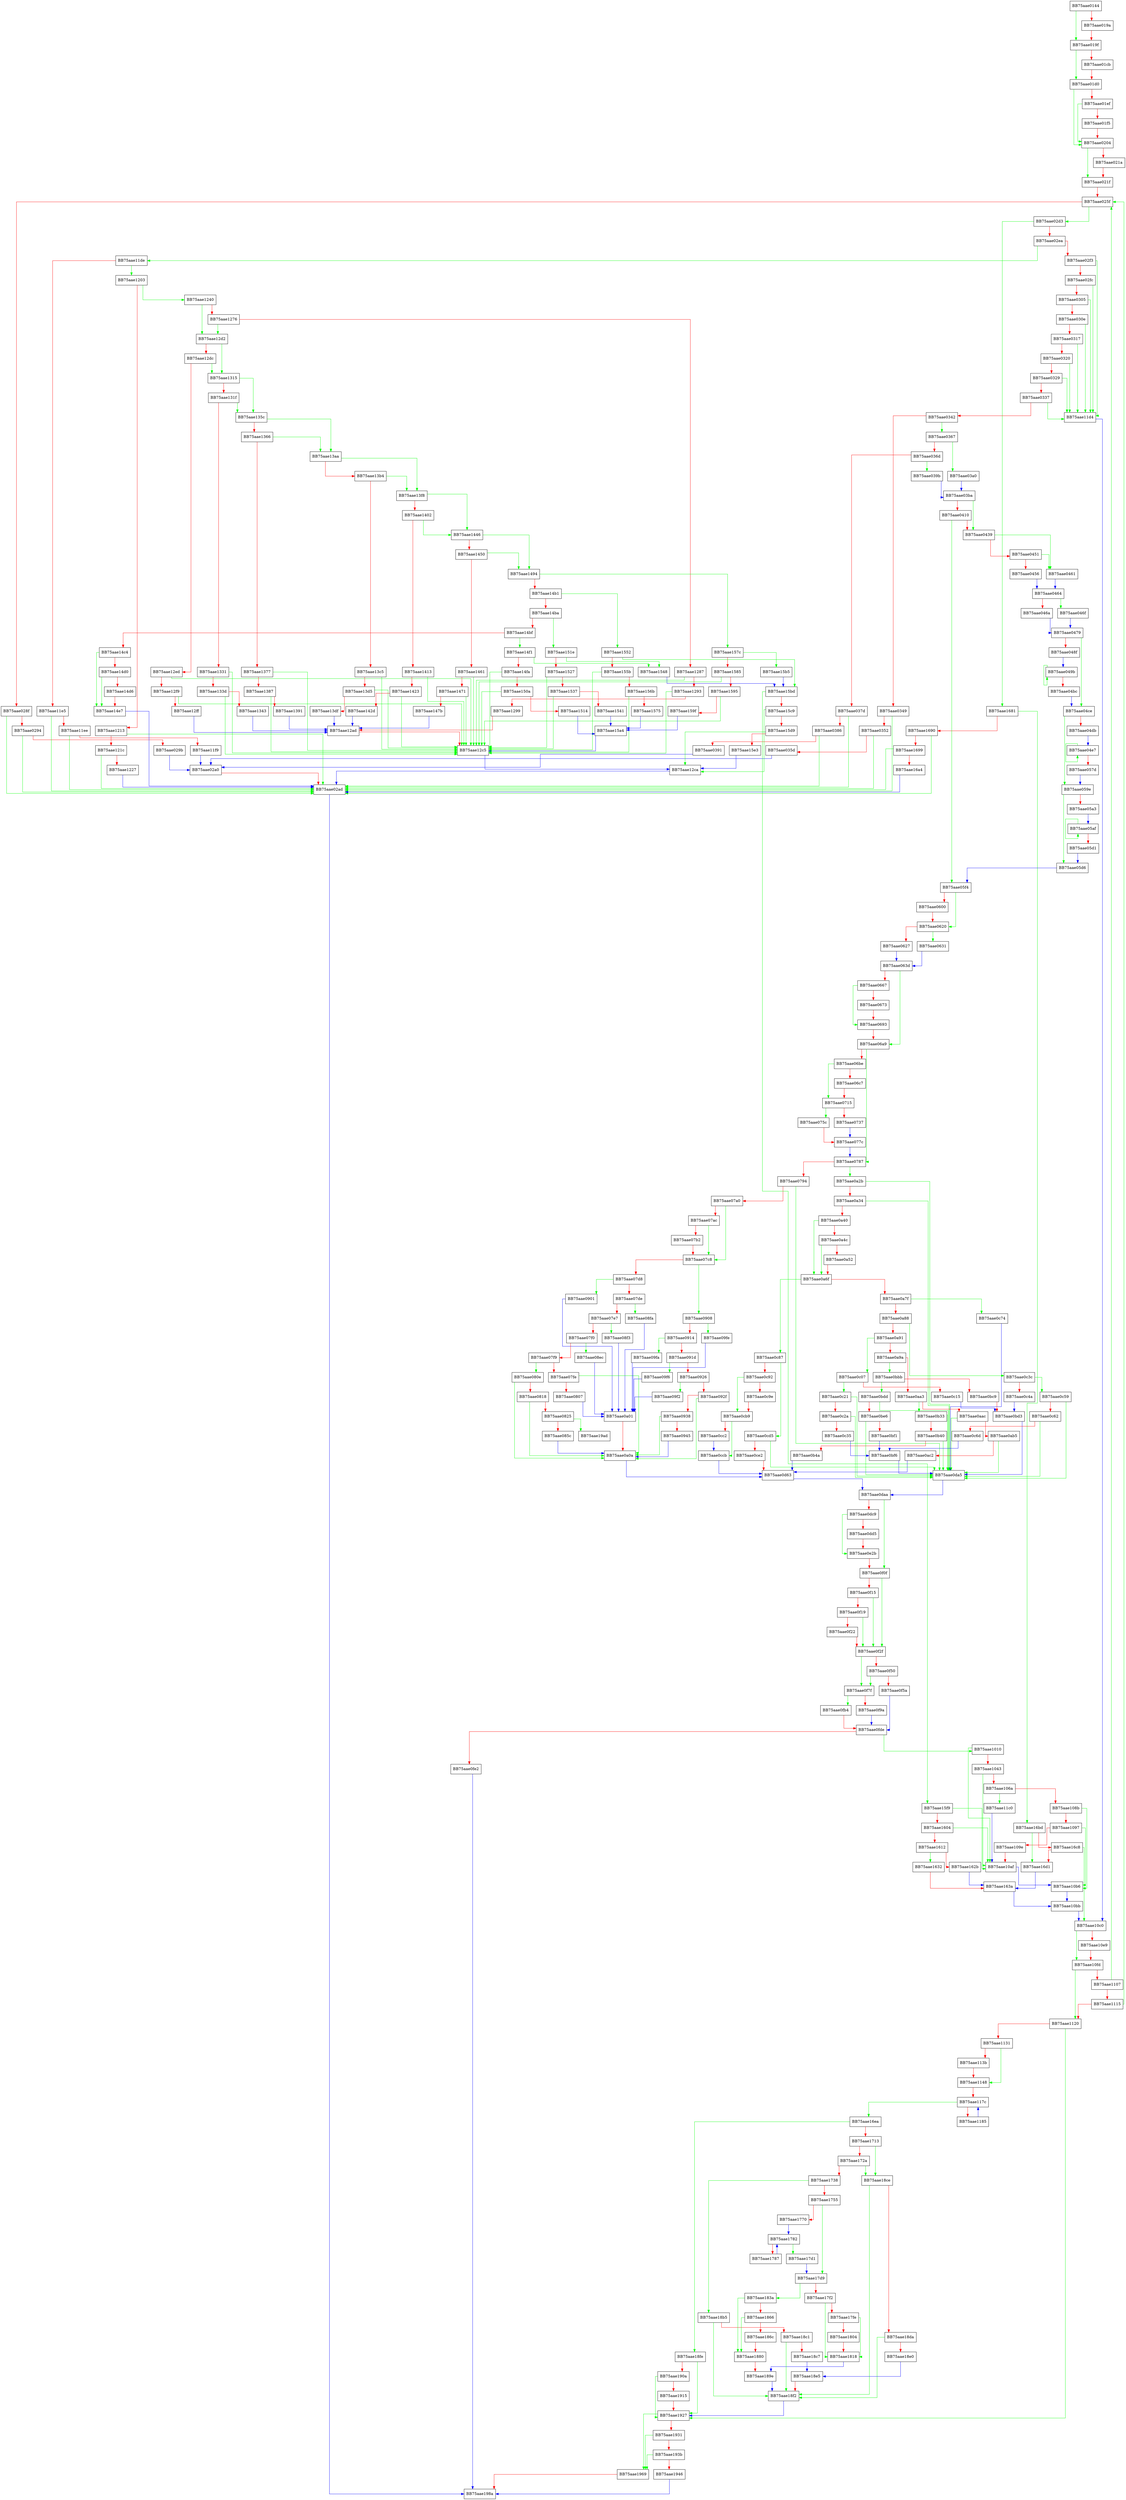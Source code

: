 digraph ProcessBlobData {
  node [shape="box"];
  graph [splines=ortho];
  BB75aae0144 -> BB75aae019f [color="green"];
  BB75aae0144 -> BB75aae019a [color="red"];
  BB75aae019a -> BB75aae019f [color="red"];
  BB75aae019f -> BB75aae01d0 [color="green"];
  BB75aae019f -> BB75aae01cb [color="red"];
  BB75aae01cb -> BB75aae01d0 [color="red"];
  BB75aae01d0 -> BB75aae0204 [color="green"];
  BB75aae01d0 -> BB75aae01ef [color="red"];
  BB75aae01ef -> BB75aae0204 [color="green"];
  BB75aae01ef -> BB75aae01f5 [color="red"];
  BB75aae01f5 -> BB75aae0204 [color="red"];
  BB75aae0204 -> BB75aae021f [color="green"];
  BB75aae0204 -> BB75aae021a [color="red"];
  BB75aae021a -> BB75aae021f [color="red"];
  BB75aae021f -> BB75aae025f [color="red"];
  BB75aae025f -> BB75aae02d3 [color="green"];
  BB75aae025f -> BB75aae028f [color="red"];
  BB75aae028f -> BB75aae02ad [color="green"];
  BB75aae028f -> BB75aae0294 [color="red"];
  BB75aae0294 -> BB75aae02ad [color="green"];
  BB75aae0294 -> BB75aae029b [color="red"];
  BB75aae029b -> BB75aae02a0 [color="blue"];
  BB75aae02a0 -> BB75aae02ad [color="red"];
  BB75aae02ad -> BB75aae198a [color="blue"];
  BB75aae02d3 -> BB75aae1681 [color="green"];
  BB75aae02d3 -> BB75aae02ea [color="red"];
  BB75aae02ea -> BB75aae11de [color="green"];
  BB75aae02ea -> BB75aae02f3 [color="red"];
  BB75aae02f3 -> BB75aae11d4 [color="green"];
  BB75aae02f3 -> BB75aae02fc [color="red"];
  BB75aae02fc -> BB75aae11d4 [color="green"];
  BB75aae02fc -> BB75aae0305 [color="red"];
  BB75aae0305 -> BB75aae11d4 [color="green"];
  BB75aae0305 -> BB75aae030e [color="red"];
  BB75aae030e -> BB75aae11d4 [color="green"];
  BB75aae030e -> BB75aae0317 [color="red"];
  BB75aae0317 -> BB75aae11d4 [color="green"];
  BB75aae0317 -> BB75aae0320 [color="red"];
  BB75aae0320 -> BB75aae11d4 [color="green"];
  BB75aae0320 -> BB75aae0329 [color="red"];
  BB75aae0329 -> BB75aae11d4 [color="green"];
  BB75aae0329 -> BB75aae0337 [color="red"];
  BB75aae0337 -> BB75aae11d4 [color="green"];
  BB75aae0337 -> BB75aae0342 [color="red"];
  BB75aae0342 -> BB75aae0367 [color="green"];
  BB75aae0342 -> BB75aae0349 [color="red"];
  BB75aae0349 -> BB75aae02ad [color="green"];
  BB75aae0349 -> BB75aae0352 [color="red"];
  BB75aae0352 -> BB75aae02ad [color="green"];
  BB75aae0352 -> BB75aae035d [color="red"];
  BB75aae035d -> BB75aae02a0 [color="blue"];
  BB75aae0367 -> BB75aae03a0 [color="green"];
  BB75aae0367 -> BB75aae036d [color="red"];
  BB75aae036d -> BB75aae039b [color="green"];
  BB75aae036d -> BB75aae037d [color="red"];
  BB75aae037d -> BB75aae02ad [color="green"];
  BB75aae037d -> BB75aae0386 [color="red"];
  BB75aae0386 -> BB75aae02ad [color="green"];
  BB75aae0386 -> BB75aae0391 [color="red"];
  BB75aae0391 -> BB75aae02a0 [color="blue"];
  BB75aae039b -> BB75aae03ba [color="blue"];
  BB75aae03a0 -> BB75aae03ba [color="blue"];
  BB75aae03ba -> BB75aae0439 [color="green"];
  BB75aae03ba -> BB75aae0410 [color="red"];
  BB75aae0410 -> BB75aae05f4 [color="green"];
  BB75aae0410 -> BB75aae0439 [color="red"];
  BB75aae0439 -> BB75aae0461 [color="green"];
  BB75aae0439 -> BB75aae0451 [color="red"];
  BB75aae0451 -> BB75aae0461 [color="green"];
  BB75aae0451 -> BB75aae0456 [color="red"];
  BB75aae0456 -> BB75aae0464 [color="blue"];
  BB75aae0461 -> BB75aae0464 [color="blue"];
  BB75aae0464 -> BB75aae046f [color="green"];
  BB75aae0464 -> BB75aae046a [color="red"];
  BB75aae046a -> BB75aae0479 [color="blue"];
  BB75aae046f -> BB75aae0479 [color="blue"];
  BB75aae0479 -> BB75aae04ce [color="green"];
  BB75aae0479 -> BB75aae048f [color="red"];
  BB75aae048f -> BB75aae049b [color="blue"];
  BB75aae049b -> BB75aae049b [color="green"];
  BB75aae049b -> BB75aae04bc [color="red"];
  BB75aae04bc -> BB75aae04ce [color="blue"];
  BB75aae04ce -> BB75aae059e [color="green"];
  BB75aae04ce -> BB75aae04db [color="red"];
  BB75aae04db -> BB75aae04e7 [color="blue"];
  BB75aae04e7 -> BB75aae04e7 [color="green"];
  BB75aae04e7 -> BB75aae057d [color="red"];
  BB75aae057d -> BB75aae059e [color="blue"];
  BB75aae059e -> BB75aae05d6 [color="green"];
  BB75aae059e -> BB75aae05a3 [color="red"];
  BB75aae05a3 -> BB75aae05af [color="blue"];
  BB75aae05af -> BB75aae05af [color="green"];
  BB75aae05af -> BB75aae05d1 [color="red"];
  BB75aae05d1 -> BB75aae05d6 [color="blue"];
  BB75aae05d6 -> BB75aae05f4 [color="blue"];
  BB75aae05f4 -> BB75aae0620 [color="green"];
  BB75aae05f4 -> BB75aae0600 [color="red"];
  BB75aae0600 -> BB75aae0620 [color="red"];
  BB75aae0620 -> BB75aae0631 [color="green"];
  BB75aae0620 -> BB75aae0627 [color="red"];
  BB75aae0627 -> BB75aae063d [color="blue"];
  BB75aae0631 -> BB75aae063d [color="blue"];
  BB75aae063d -> BB75aae06a9 [color="green"];
  BB75aae063d -> BB75aae0667 [color="red"];
  BB75aae0667 -> BB75aae0693 [color="green"];
  BB75aae0667 -> BB75aae0673 [color="red"];
  BB75aae0673 -> BB75aae0693 [color="red"];
  BB75aae0693 -> BB75aae06a9 [color="red"];
  BB75aae06a9 -> BB75aae0787 [color="green"];
  BB75aae06a9 -> BB75aae06be [color="red"];
  BB75aae06be -> BB75aae0715 [color="green"];
  BB75aae06be -> BB75aae06c7 [color="red"];
  BB75aae06c7 -> BB75aae0715 [color="red"];
  BB75aae0715 -> BB75aae075c [color="green"];
  BB75aae0715 -> BB75aae0737 [color="red"];
  BB75aae0737 -> BB75aae077c [color="blue"];
  BB75aae075c -> BB75aae077c [color="red"];
  BB75aae077c -> BB75aae0787 [color="blue"];
  BB75aae0787 -> BB75aae0a2b [color="green"];
  BB75aae0787 -> BB75aae0794 [color="red"];
  BB75aae0794 -> BB75aae0da5 [color="green"];
  BB75aae0794 -> BB75aae07a0 [color="red"];
  BB75aae07a0 -> BB75aae07c8 [color="green"];
  BB75aae07a0 -> BB75aae07ac [color="red"];
  BB75aae07ac -> BB75aae07c8 [color="green"];
  BB75aae07ac -> BB75aae07b2 [color="red"];
  BB75aae07b2 -> BB75aae07c8 [color="red"];
  BB75aae07c8 -> BB75aae0908 [color="green"];
  BB75aae07c8 -> BB75aae07d8 [color="red"];
  BB75aae07d8 -> BB75aae0901 [color="green"];
  BB75aae07d8 -> BB75aae07de [color="red"];
  BB75aae07de -> BB75aae08fa [color="green"];
  BB75aae07de -> BB75aae07e7 [color="red"];
  BB75aae07e7 -> BB75aae08f3 [color="green"];
  BB75aae07e7 -> BB75aae07f0 [color="red"];
  BB75aae07f0 -> BB75aae08ec [color="green"];
  BB75aae07f0 -> BB75aae07f9 [color="red"];
  BB75aae07f9 -> BB75aae080e [color="green"];
  BB75aae07f9 -> BB75aae07fe [color="red"];
  BB75aae07fe -> BB75aae0a0a [color="green"];
  BB75aae07fe -> BB75aae0807 [color="red"];
  BB75aae0807 -> BB75aae0a01 [color="blue"];
  BB75aae080e -> BB75aae0a0a [color="green"];
  BB75aae080e -> BB75aae0818 [color="red"];
  BB75aae0818 -> BB75aae0a0a [color="green"];
  BB75aae0818 -> BB75aae0825 [color="red"];
  BB75aae0825 -> BB75aae19ad [color="green"];
  BB75aae0825 -> BB75aae085c [color="red"];
  BB75aae085c -> BB75aae0a0a [color="blue"];
  BB75aae08ec -> BB75aae0a01 [color="blue"];
  BB75aae08f3 -> BB75aae0a01 [color="blue"];
  BB75aae08fa -> BB75aae0a01 [color="blue"];
  BB75aae0901 -> BB75aae0a01 [color="blue"];
  BB75aae0908 -> BB75aae09fe [color="green"];
  BB75aae0908 -> BB75aae0914 [color="red"];
  BB75aae0914 -> BB75aae09fa [color="green"];
  BB75aae0914 -> BB75aae091d [color="red"];
  BB75aae091d -> BB75aae09f6 [color="green"];
  BB75aae091d -> BB75aae0926 [color="red"];
  BB75aae0926 -> BB75aae09f2 [color="green"];
  BB75aae0926 -> BB75aae092f [color="red"];
  BB75aae092f -> BB75aae0a0a [color="green"];
  BB75aae092f -> BB75aae0938 [color="red"];
  BB75aae0938 -> BB75aae0a0a [color="green"];
  BB75aae0938 -> BB75aae0945 [color="red"];
  BB75aae0945 -> BB75aae0a0a [color="blue"];
  BB75aae09f2 -> BB75aae0a01 [color="blue"];
  BB75aae09f6 -> BB75aae0a01 [color="blue"];
  BB75aae09fa -> BB75aae0a01 [color="blue"];
  BB75aae09fe -> BB75aae0a01 [color="blue"];
  BB75aae0a01 -> BB75aae0a0a [color="red"];
  BB75aae0a0a -> BB75aae0d63 [color="blue"];
  BB75aae0a2b -> BB75aae0da5 [color="green"];
  BB75aae0a2b -> BB75aae0a34 [color="red"];
  BB75aae0a34 -> BB75aae0da5 [color="green"];
  BB75aae0a34 -> BB75aae0a40 [color="red"];
  BB75aae0a40 -> BB75aae0a6f [color="green"];
  BB75aae0a40 -> BB75aae0a4c [color="red"];
  BB75aae0a4c -> BB75aae0a6f [color="green"];
  BB75aae0a4c -> BB75aae0a52 [color="red"];
  BB75aae0a52 -> BB75aae0a6f [color="red"];
  BB75aae0a6f -> BB75aae0c87 [color="green"];
  BB75aae0a6f -> BB75aae0a7f [color="red"];
  BB75aae0a7f -> BB75aae0c74 [color="green"];
  BB75aae0a7f -> BB75aae0a88 [color="red"];
  BB75aae0a88 -> BB75aae0c3c [color="green"];
  BB75aae0a88 -> BB75aae0a91 [color="red"];
  BB75aae0a91 -> BB75aae0c07 [color="green"];
  BB75aae0a91 -> BB75aae0a9a [color="red"];
  BB75aae0a9a -> BB75aae0bbb [color="green"];
  BB75aae0a9a -> BB75aae0aa3 [color="red"];
  BB75aae0aa3 -> BB75aae0b33 [color="green"];
  BB75aae0aa3 -> BB75aae0aac [color="red"];
  BB75aae0aac -> BB75aae0da5 [color="green"];
  BB75aae0aac -> BB75aae0ab5 [color="red"];
  BB75aae0ab5 -> BB75aae0da5 [color="green"];
  BB75aae0ab5 -> BB75aae0ac2 [color="red"];
  BB75aae0ac2 -> BB75aae0d63 [color="blue"];
  BB75aae0b33 -> BB75aae0da5 [color="green"];
  BB75aae0b33 -> BB75aae0b40 [color="red"];
  BB75aae0b40 -> BB75aae0da5 [color="green"];
  BB75aae0b40 -> BB75aae0b4a [color="red"];
  BB75aae0b4a -> BB75aae0d63 [color="blue"];
  BB75aae0bbb -> BB75aae0bdd [color="green"];
  BB75aae0bbb -> BB75aae0bc9 [color="red"];
  BB75aae0bc9 -> BB75aae0bd3 [color="red"];
  BB75aae0bd3 -> BB75aae0da5 [color="blue"];
  BB75aae0bdd -> BB75aae0da5 [color="green"];
  BB75aae0bdd -> BB75aae0be6 [color="red"];
  BB75aae0be6 -> BB75aae0da5 [color="green"];
  BB75aae0be6 -> BB75aae0bf1 [color="red"];
  BB75aae0bf1 -> BB75aae0bf6 [color="blue"];
  BB75aae0bf6 -> BB75aae0da5 [color="blue"];
  BB75aae0c07 -> BB75aae0c21 [color="green"];
  BB75aae0c07 -> BB75aae0c15 [color="red"];
  BB75aae0c15 -> BB75aae0bd3 [color="blue"];
  BB75aae0c21 -> BB75aae0da5 [color="green"];
  BB75aae0c21 -> BB75aae0c2a [color="red"];
  BB75aae0c2a -> BB75aae0da5 [color="green"];
  BB75aae0c2a -> BB75aae0c35 [color="red"];
  BB75aae0c35 -> BB75aae0bf6 [color="blue"];
  BB75aae0c3c -> BB75aae0c59 [color="green"];
  BB75aae0c3c -> BB75aae0c4a [color="red"];
  BB75aae0c4a -> BB75aae0bd3 [color="blue"];
  BB75aae0c59 -> BB75aae0da5 [color="green"];
  BB75aae0c59 -> BB75aae0c62 [color="red"];
  BB75aae0c62 -> BB75aae0da5 [color="green"];
  BB75aae0c62 -> BB75aae0c6d [color="red"];
  BB75aae0c6d -> BB75aae0bf6 [color="blue"];
  BB75aae0c74 -> BB75aae0da5 [color="blue"];
  BB75aae0c87 -> BB75aae0cd5 [color="green"];
  BB75aae0c87 -> BB75aae0c92 [color="red"];
  BB75aae0c92 -> BB75aae0cb9 [color="green"];
  BB75aae0c92 -> BB75aae0c9e [color="red"];
  BB75aae0c9e -> BB75aae0cb9 [color="red"];
  BB75aae0cb9 -> BB75aae0ccb [color="green"];
  BB75aae0cb9 -> BB75aae0cc2 [color="red"];
  BB75aae0cc2 -> BB75aae0ccb [color="blue"];
  BB75aae0ccb -> BB75aae0d63 [color="blue"];
  BB75aae0cd5 -> BB75aae0da5 [color="green"];
  BB75aae0cd5 -> BB75aae0ce2 [color="red"];
  BB75aae0ce2 -> BB75aae0d63 [color="red"];
  BB75aae0d63 -> BB75aae0daa [color="blue"];
  BB75aae0da5 -> BB75aae0daa [color="blue"];
  BB75aae0daa -> BB75aae0f0f [color="green"];
  BB75aae0daa -> BB75aae0dc9 [color="red"];
  BB75aae0dc9 -> BB75aae0e2b [color="green"];
  BB75aae0dc9 -> BB75aae0dd5 [color="red"];
  BB75aae0dd5 -> BB75aae0e2b [color="red"];
  BB75aae0e2b -> BB75aae0f0f [color="red"];
  BB75aae0f0f -> BB75aae0f2f [color="green"];
  BB75aae0f0f -> BB75aae0f15 [color="red"];
  BB75aae0f15 -> BB75aae0f2f [color="green"];
  BB75aae0f15 -> BB75aae0f19 [color="red"];
  BB75aae0f19 -> BB75aae0f2f [color="green"];
  BB75aae0f19 -> BB75aae0f22 [color="red"];
  BB75aae0f22 -> BB75aae0f2f [color="red"];
  BB75aae0f2f -> BB75aae0f7f [color="green"];
  BB75aae0f2f -> BB75aae0f50 [color="red"];
  BB75aae0f50 -> BB75aae0f7f [color="green"];
  BB75aae0f50 -> BB75aae0f5a [color="red"];
  BB75aae0f5a -> BB75aae0fde [color="blue"];
  BB75aae0f7f -> BB75aae0fb4 [color="green"];
  BB75aae0f7f -> BB75aae0f9a [color="red"];
  BB75aae0f9a -> BB75aae0fde [color="blue"];
  BB75aae0fb4 -> BB75aae0fde [color="red"];
  BB75aae0fde -> BB75aae1010 [color="green"];
  BB75aae0fde -> BB75aae0fe2 [color="red"];
  BB75aae0fe2 -> BB75aae198a [color="blue"];
  BB75aae1010 -> BB75aae10af [color="green"];
  BB75aae1010 -> BB75aae1043 [color="red"];
  BB75aae1043 -> BB75aae10af [color="green"];
  BB75aae1043 -> BB75aae106a [color="red"];
  BB75aae106a -> BB75aae11c0 [color="green"];
  BB75aae106a -> BB75aae108b [color="red"];
  BB75aae108b -> BB75aae10b6 [color="green"];
  BB75aae108b -> BB75aae1097 [color="red"];
  BB75aae1097 -> BB75aae10b6 [color="green"];
  BB75aae1097 -> BB75aae109e [color="red"];
  BB75aae109e -> BB75aae10af [color="red"];
  BB75aae10af -> BB75aae10b6 [color="blue"];
  BB75aae10b6 -> BB75aae10bb [color="blue"];
  BB75aae10bb -> BB75aae10c0 [color="blue"];
  BB75aae10c0 -> BB75aae10fd [color="green"];
  BB75aae10c0 -> BB75aae10e9 [color="red"];
  BB75aae10e9 -> BB75aae10fd [color="red"];
  BB75aae10fd -> BB75aae1120 [color="green"];
  BB75aae10fd -> BB75aae1107 [color="red"];
  BB75aae1107 -> BB75aae025f [color="green"];
  BB75aae1107 -> BB75aae1115 [color="red"];
  BB75aae1115 -> BB75aae025f [color="green"];
  BB75aae1115 -> BB75aae1120 [color="red"];
  BB75aae1120 -> BB75aae1927 [color="green"];
  BB75aae1120 -> BB75aae1131 [color="red"];
  BB75aae1131 -> BB75aae1148 [color="green"];
  BB75aae1131 -> BB75aae113b [color="red"];
  BB75aae113b -> BB75aae1148 [color="red"];
  BB75aae1148 -> BB75aae117c [color="red"];
  BB75aae117c -> BB75aae16ea [color="green"];
  BB75aae117c -> BB75aae1185 [color="red"];
  BB75aae1185 -> BB75aae117c [color="blue"];
  BB75aae11c0 -> BB75aae10af [color="blue"];
  BB75aae11d4 -> BB75aae10c0 [color="blue"];
  BB75aae11de -> BB75aae1203 [color="green"];
  BB75aae11de -> BB75aae11e5 [color="red"];
  BB75aae11e5 -> BB75aae02ad [color="green"];
  BB75aae11e5 -> BB75aae11ee [color="red"];
  BB75aae11ee -> BB75aae02ad [color="green"];
  BB75aae11ee -> BB75aae11f9 [color="red"];
  BB75aae11f9 -> BB75aae02a0 [color="blue"];
  BB75aae1203 -> BB75aae1240 [color="green"];
  BB75aae1203 -> BB75aae1213 [color="red"];
  BB75aae1213 -> BB75aae02ad [color="green"];
  BB75aae1213 -> BB75aae121c [color="red"];
  BB75aae121c -> BB75aae02ad [color="green"];
  BB75aae121c -> BB75aae1227 [color="red"];
  BB75aae1227 -> BB75aae02ad [color="blue"];
  BB75aae1240 -> BB75aae12d2 [color="green"];
  BB75aae1240 -> BB75aae1276 [color="red"];
  BB75aae1276 -> BB75aae12d2 [color="green"];
  BB75aae1276 -> BB75aae1287 [color="red"];
  BB75aae1287 -> BB75aae12c5 [color="green"];
  BB75aae1287 -> BB75aae1293 [color="red"];
  BB75aae1293 -> BB75aae12c5 [color="green"];
  BB75aae1293 -> BB75aae1299 [color="red"];
  BB75aae1299 -> BB75aae12ad [color="red"];
  BB75aae12ad -> BB75aae12c5 [color="red"];
  BB75aae12c5 -> BB75aae12ca [color="blue"];
  BB75aae12ca -> BB75aae02ad [color="blue"];
  BB75aae12d2 -> BB75aae1315 [color="green"];
  BB75aae12d2 -> BB75aae12dc [color="red"];
  BB75aae12dc -> BB75aae1315 [color="green"];
  BB75aae12dc -> BB75aae12ed [color="red"];
  BB75aae12ed -> BB75aae12c5 [color="green"];
  BB75aae12ed -> BB75aae12f9 [color="red"];
  BB75aae12f9 -> BB75aae12c5 [color="green"];
  BB75aae12f9 -> BB75aae12ff [color="red"];
  BB75aae12ff -> BB75aae12ad [color="blue"];
  BB75aae1315 -> BB75aae135c [color="green"];
  BB75aae1315 -> BB75aae131f [color="red"];
  BB75aae131f -> BB75aae135c [color="green"];
  BB75aae131f -> BB75aae1331 [color="red"];
  BB75aae1331 -> BB75aae12c5 [color="green"];
  BB75aae1331 -> BB75aae133d [color="red"];
  BB75aae133d -> BB75aae12c5 [color="green"];
  BB75aae133d -> BB75aae1343 [color="red"];
  BB75aae1343 -> BB75aae12ad [color="blue"];
  BB75aae135c -> BB75aae13aa [color="green"];
  BB75aae135c -> BB75aae1366 [color="red"];
  BB75aae1366 -> BB75aae13aa [color="green"];
  BB75aae1366 -> BB75aae1377 [color="red"];
  BB75aae1377 -> BB75aae12c5 [color="green"];
  BB75aae1377 -> BB75aae1387 [color="red"];
  BB75aae1387 -> BB75aae12c5 [color="green"];
  BB75aae1387 -> BB75aae1391 [color="red"];
  BB75aae1391 -> BB75aae12ad [color="blue"];
  BB75aae13aa -> BB75aae13f8 [color="green"];
  BB75aae13aa -> BB75aae13b4 [color="red"];
  BB75aae13b4 -> BB75aae13f8 [color="green"];
  BB75aae13b4 -> BB75aae13c5 [color="red"];
  BB75aae13c5 -> BB75aae12c5 [color="green"];
  BB75aae13c5 -> BB75aae13d5 [color="red"];
  BB75aae13d5 -> BB75aae12c5 [color="green"];
  BB75aae13d5 -> BB75aae13df [color="red"];
  BB75aae13df -> BB75aae12ad [color="blue"];
  BB75aae13f8 -> BB75aae1446 [color="green"];
  BB75aae13f8 -> BB75aae1402 [color="red"];
  BB75aae1402 -> BB75aae1446 [color="green"];
  BB75aae1402 -> BB75aae1413 [color="red"];
  BB75aae1413 -> BB75aae12c5 [color="green"];
  BB75aae1413 -> BB75aae1423 [color="red"];
  BB75aae1423 -> BB75aae12c5 [color="green"];
  BB75aae1423 -> BB75aae142d [color="red"];
  BB75aae142d -> BB75aae12ad [color="blue"];
  BB75aae1446 -> BB75aae1494 [color="green"];
  BB75aae1446 -> BB75aae1450 [color="red"];
  BB75aae1450 -> BB75aae1494 [color="green"];
  BB75aae1450 -> BB75aae1461 [color="red"];
  BB75aae1461 -> BB75aae12c5 [color="green"];
  BB75aae1461 -> BB75aae1471 [color="red"];
  BB75aae1471 -> BB75aae12c5 [color="green"];
  BB75aae1471 -> BB75aae147b [color="red"];
  BB75aae147b -> BB75aae12ad [color="blue"];
  BB75aae1494 -> BB75aae157c [color="green"];
  BB75aae1494 -> BB75aae14b1 [color="red"];
  BB75aae14b1 -> BB75aae1552 [color="green"];
  BB75aae14b1 -> BB75aae14ba [color="red"];
  BB75aae14ba -> BB75aae151e [color="green"];
  BB75aae14ba -> BB75aae14bf [color="red"];
  BB75aae14bf -> BB75aae14f1 [color="green"];
  BB75aae14bf -> BB75aae14c4 [color="red"];
  BB75aae14c4 -> BB75aae14e7 [color="green"];
  BB75aae14c4 -> BB75aae14d0 [color="red"];
  BB75aae14d0 -> BB75aae14e7 [color="green"];
  BB75aae14d0 -> BB75aae14d6 [color="red"];
  BB75aae14d6 -> BB75aae14e7 [color="red"];
  BB75aae14e7 -> BB75aae02ad [color="blue"];
  BB75aae14f1 -> BB75aae1548 [color="green"];
  BB75aae14f1 -> BB75aae14fa [color="red"];
  BB75aae14fa -> BB75aae12c5 [color="green"];
  BB75aae14fa -> BB75aae150a [color="red"];
  BB75aae150a -> BB75aae12c5 [color="green"];
  BB75aae150a -> BB75aae1514 [color="red"];
  BB75aae1514 -> BB75aae15a4 [color="blue"];
  BB75aae151e -> BB75aae1548 [color="green"];
  BB75aae151e -> BB75aae1527 [color="red"];
  BB75aae1527 -> BB75aae12c5 [color="green"];
  BB75aae1527 -> BB75aae1537 [color="red"];
  BB75aae1537 -> BB75aae12c5 [color="green"];
  BB75aae1537 -> BB75aae1541 [color="red"];
  BB75aae1541 -> BB75aae15a4 [color="blue"];
  BB75aae1548 -> BB75aae15bd [color="blue"];
  BB75aae1552 -> BB75aae15bd [color="green"];
  BB75aae1552 -> BB75aae155b [color="red"];
  BB75aae155b -> BB75aae12c5 [color="green"];
  BB75aae155b -> BB75aae156b [color="red"];
  BB75aae156b -> BB75aae12c5 [color="green"];
  BB75aae156b -> BB75aae1575 [color="red"];
  BB75aae1575 -> BB75aae15a4 [color="blue"];
  BB75aae157c -> BB75aae15b5 [color="green"];
  BB75aae157c -> BB75aae1585 [color="red"];
  BB75aae1585 -> BB75aae12c5 [color="green"];
  BB75aae1585 -> BB75aae1595 [color="red"];
  BB75aae1595 -> BB75aae12c5 [color="green"];
  BB75aae1595 -> BB75aae159f [color="red"];
  BB75aae159f -> BB75aae15a4 [color="blue"];
  BB75aae15a4 -> BB75aae12c5 [color="blue"];
  BB75aae15b5 -> BB75aae15bd [color="blue"];
  BB75aae15bd -> BB75aae15f9 [color="green"];
  BB75aae15bd -> BB75aae15c9 [color="red"];
  BB75aae15c9 -> BB75aae12ca [color="green"];
  BB75aae15c9 -> BB75aae15d9 [color="red"];
  BB75aae15d9 -> BB75aae12ca [color="green"];
  BB75aae15d9 -> BB75aae15e3 [color="red"];
  BB75aae15e3 -> BB75aae12ca [color="blue"];
  BB75aae15f9 -> BB75aae10af [color="green"];
  BB75aae15f9 -> BB75aae1604 [color="red"];
  BB75aae1604 -> BB75aae10af [color="green"];
  BB75aae1604 -> BB75aae1612 [color="red"];
  BB75aae1612 -> BB75aae1632 [color="green"];
  BB75aae1612 -> BB75aae162b [color="red"];
  BB75aae162b -> BB75aae163a [color="blue"];
  BB75aae1632 -> BB75aae163a [color="red"];
  BB75aae163a -> BB75aae10bb [color="blue"];
  BB75aae1681 -> BB75aae16bd [color="green"];
  BB75aae1681 -> BB75aae1690 [color="red"];
  BB75aae1690 -> BB75aae02ad [color="green"];
  BB75aae1690 -> BB75aae1699 [color="red"];
  BB75aae1699 -> BB75aae02ad [color="green"];
  BB75aae1699 -> BB75aae16a4 [color="red"];
  BB75aae16a4 -> BB75aae02ad [color="blue"];
  BB75aae16bd -> BB75aae16d1 [color="green"];
  BB75aae16bd -> BB75aae16c8 [color="red"];
  BB75aae16c8 -> BB75aae10c0 [color="green"];
  BB75aae16c8 -> BB75aae16d1 [color="red"];
  BB75aae16d1 -> BB75aae163a [color="blue"];
  BB75aae16ea -> BB75aae18fe [color="green"];
  BB75aae16ea -> BB75aae1713 [color="red"];
  BB75aae1713 -> BB75aae18ce [color="green"];
  BB75aae1713 -> BB75aae172a [color="red"];
  BB75aae172a -> BB75aae18ce [color="green"];
  BB75aae172a -> BB75aae1738 [color="red"];
  BB75aae1738 -> BB75aae18b5 [color="green"];
  BB75aae1738 -> BB75aae1755 [color="red"];
  BB75aae1755 -> BB75aae17d9 [color="green"];
  BB75aae1755 -> BB75aae1770 [color="red"];
  BB75aae1770 -> BB75aae1782 [color="blue"];
  BB75aae1782 -> BB75aae17d1 [color="green"];
  BB75aae1782 -> BB75aae1787 [color="red"];
  BB75aae1787 -> BB75aae1782 [color="blue"];
  BB75aae17d1 -> BB75aae17d9 [color="blue"];
  BB75aae17d9 -> BB75aae183a [color="green"];
  BB75aae17d9 -> BB75aae17f2 [color="red"];
  BB75aae17f2 -> BB75aae1818 [color="green"];
  BB75aae17f2 -> BB75aae17fe [color="red"];
  BB75aae17fe -> BB75aae1818 [color="green"];
  BB75aae17fe -> BB75aae1804 [color="red"];
  BB75aae1804 -> BB75aae1818 [color="red"];
  BB75aae1818 -> BB75aae189e [color="blue"];
  BB75aae183a -> BB75aae1880 [color="green"];
  BB75aae183a -> BB75aae1866 [color="red"];
  BB75aae1866 -> BB75aae1880 [color="green"];
  BB75aae1866 -> BB75aae186c [color="red"];
  BB75aae186c -> BB75aae1880 [color="red"];
  BB75aae1880 -> BB75aae189e [color="red"];
  BB75aae189e -> BB75aae18f2 [color="blue"];
  BB75aae18b5 -> BB75aae18f2 [color="green"];
  BB75aae18b5 -> BB75aae18c1 [color="red"];
  BB75aae18c1 -> BB75aae18f2 [color="green"];
  BB75aae18c1 -> BB75aae18c7 [color="red"];
  BB75aae18c7 -> BB75aae18e5 [color="blue"];
  BB75aae18ce -> BB75aae18f2 [color="green"];
  BB75aae18ce -> BB75aae18da [color="red"];
  BB75aae18da -> BB75aae18f2 [color="green"];
  BB75aae18da -> BB75aae18e0 [color="red"];
  BB75aae18e0 -> BB75aae18e5 [color="blue"];
  BB75aae18e5 -> BB75aae18f2 [color="red"];
  BB75aae18f2 -> BB75aae1927 [color="blue"];
  BB75aae18fe -> BB75aae1927 [color="green"];
  BB75aae18fe -> BB75aae190a [color="red"];
  BB75aae190a -> BB75aae1927 [color="green"];
  BB75aae190a -> BB75aae1915 [color="red"];
  BB75aae1915 -> BB75aae1927 [color="red"];
  BB75aae1927 -> BB75aae1969 [color="green"];
  BB75aae1927 -> BB75aae1931 [color="red"];
  BB75aae1931 -> BB75aae1969 [color="green"];
  BB75aae1931 -> BB75aae193b [color="red"];
  BB75aae193b -> BB75aae1969 [color="green"];
  BB75aae193b -> BB75aae1946 [color="red"];
  BB75aae1946 -> BB75aae198a [color="blue"];
  BB75aae1969 -> BB75aae198a [color="red"];
}